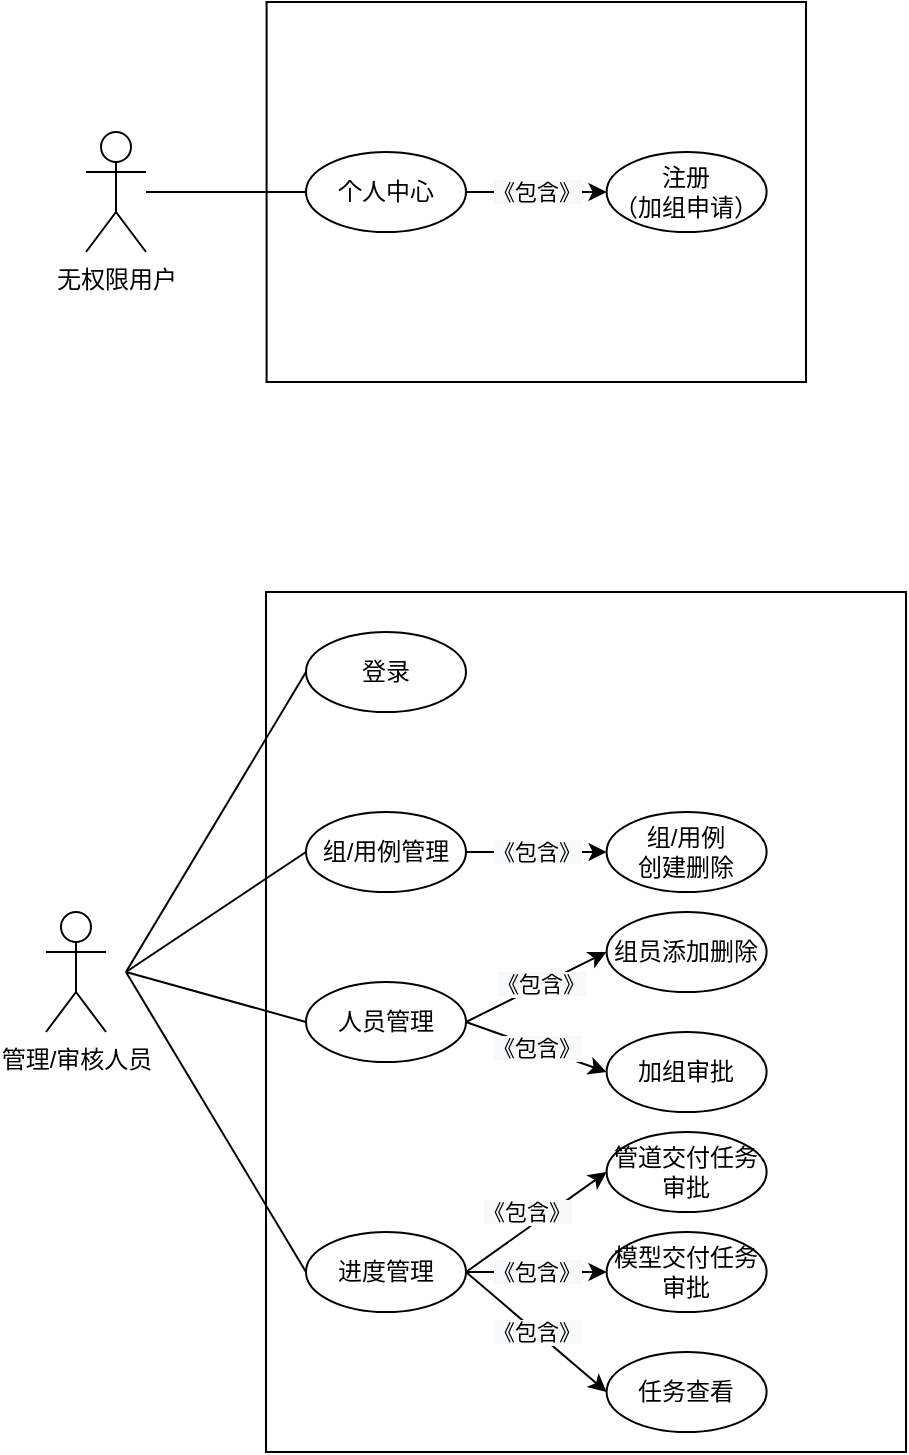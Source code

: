 <mxfile version="14.6.10" type="github">
  <diagram id="C5RBs43oDa-KdzZeNtuy" name="Page-1">
    <mxGraphModel dx="1422" dy="706" grid="1" gridSize="10" guides="1" tooltips="1" connect="1" arrows="1" fold="1" page="1" pageScale="1" pageWidth="827" pageHeight="1169" math="0" shadow="0">
      <root>
        <mxCell id="WIyWlLk6GJQsqaUBKTNV-0" />
        <mxCell id="WIyWlLk6GJQsqaUBKTNV-1" parent="WIyWlLk6GJQsqaUBKTNV-0" />
        <mxCell id="HuKOBxeY3gApm7Wj72km-1" value="" style="whiteSpace=wrap;html=1;" parent="WIyWlLk6GJQsqaUBKTNV-1" vertex="1">
          <mxGeometry x="220.3" y="425" width="269.7" height="190" as="geometry" />
        </mxCell>
        <object label="无权限用户" id="HuKOBxeY3gApm7Wj72km-4">
          <mxCell style="shape=umlActor;verticalLabelPosition=bottom;verticalAlign=top;html=1;outlineConnect=0;" parent="WIyWlLk6GJQsqaUBKTNV-1" vertex="1">
            <mxGeometry x="130" y="490" width="30" height="60" as="geometry" />
          </mxCell>
        </object>
        <mxCell id="8YYxtrL2olWHnpRoC1j3-0" value="&#xa;&#xa;&lt;span style=&quot;color: rgb(0, 0, 0); font-family: helvetica; font-size: 11px; font-style: normal; font-weight: 400; letter-spacing: normal; text-align: center; text-indent: 0px; text-transform: none; word-spacing: 0px; background-color: rgb(248, 249, 250); display: inline; float: none;&quot;&gt;《包含》&lt;/span&gt;&#xa;&#xa;" style="edgeStyle=orthogonalEdgeStyle;rounded=0;orthogonalLoop=1;jettySize=auto;html=1;" parent="WIyWlLk6GJQsqaUBKTNV-1" source="HuKOBxeY3gApm7Wj72km-7" target="HuKOBxeY3gApm7Wj72km-53" edge="1">
          <mxGeometry relative="1" as="geometry" />
        </mxCell>
        <mxCell id="HuKOBxeY3gApm7Wj72km-7" value="个人中心" style="ellipse;whiteSpace=wrap;html=1;" parent="WIyWlLk6GJQsqaUBKTNV-1" vertex="1">
          <mxGeometry x="240" y="500" width="80" height="40" as="geometry" />
        </mxCell>
        <mxCell id="HuKOBxeY3gApm7Wj72km-11" value="" style="endArrow=none;html=1;entryX=0;entryY=0.5;entryDx=0;entryDy=0;" parent="WIyWlLk6GJQsqaUBKTNV-1" target="HuKOBxeY3gApm7Wj72km-7" edge="1">
          <mxGeometry width="50" height="50" relative="1" as="geometry">
            <mxPoint x="160" y="520" as="sourcePoint" />
            <mxPoint x="210" y="470" as="targetPoint" />
          </mxGeometry>
        </mxCell>
        <mxCell id="HuKOBxeY3gApm7Wj72km-16" value="管理/审核人员" style="shape=umlActor;verticalLabelPosition=bottom;verticalAlign=top;html=1;outlineConnect=0;labelBackgroundColor=none;" parent="WIyWlLk6GJQsqaUBKTNV-1" vertex="1">
          <mxGeometry x="110" y="880" width="30" height="60" as="geometry" />
        </mxCell>
        <mxCell id="HuKOBxeY3gApm7Wj72km-17" value="" style="whiteSpace=wrap;html=1;labelBackgroundColor=none;" parent="WIyWlLk6GJQsqaUBKTNV-1" vertex="1">
          <mxGeometry x="220" y="720" width="320" height="430" as="geometry" />
        </mxCell>
        <mxCell id="HuKOBxeY3gApm7Wj72km-19" value="组/用例管理" style="ellipse;whiteSpace=wrap;html=1;" parent="WIyWlLk6GJQsqaUBKTNV-1" vertex="1">
          <mxGeometry x="240" y="830" width="80" height="40" as="geometry" />
        </mxCell>
        <mxCell id="HuKOBxeY3gApm7Wj72km-21" value="组/用例&lt;br&gt;创建删除" style="ellipse;whiteSpace=wrap;html=1;" parent="WIyWlLk6GJQsqaUBKTNV-1" vertex="1">
          <mxGeometry x="390.3" y="830" width="80" height="40" as="geometry" />
        </mxCell>
        <mxCell id="HuKOBxeY3gApm7Wj72km-23" value="组员添加删除" style="ellipse;whiteSpace=wrap;html=1;" parent="WIyWlLk6GJQsqaUBKTNV-1" vertex="1">
          <mxGeometry x="390.3" y="880" width="80" height="40" as="geometry" />
        </mxCell>
        <mxCell id="HuKOBxeY3gApm7Wj72km-24" value="加组审批" style="ellipse;whiteSpace=wrap;html=1;" parent="WIyWlLk6GJQsqaUBKTNV-1" vertex="1">
          <mxGeometry x="390.3" y="940" width="80" height="40" as="geometry" />
        </mxCell>
        <mxCell id="HuKOBxeY3gApm7Wj72km-26" value="登录" style="ellipse;whiteSpace=wrap;html=1;" parent="WIyWlLk6GJQsqaUBKTNV-1" vertex="1">
          <mxGeometry x="240" y="740" width="80" height="40" as="geometry" />
        </mxCell>
        <mxCell id="HuKOBxeY3gApm7Wj72km-33" value="" style="endArrow=none;html=1;entryX=0;entryY=0.5;entryDx=0;entryDy=0;" parent="WIyWlLk6GJQsqaUBKTNV-1" target="HuKOBxeY3gApm7Wj72km-26" edge="1">
          <mxGeometry width="50" height="50" relative="1" as="geometry">
            <mxPoint x="150" y="910" as="sourcePoint" />
            <mxPoint x="200" y="860" as="targetPoint" />
          </mxGeometry>
        </mxCell>
        <mxCell id="HuKOBxeY3gApm7Wj72km-35" value="" style="endArrow=none;html=1;entryX=0;entryY=0.5;entryDx=0;entryDy=0;" parent="WIyWlLk6GJQsqaUBKTNV-1" target="HuKOBxeY3gApm7Wj72km-19" edge="1">
          <mxGeometry width="50" height="50" relative="1" as="geometry">
            <mxPoint x="150" y="910" as="sourcePoint" />
            <mxPoint x="200" y="860" as="targetPoint" />
          </mxGeometry>
        </mxCell>
        <mxCell id="HuKOBxeY3gApm7Wj72km-36" value="" style="endArrow=none;html=1;entryX=0;entryY=0.5;entryDx=0;entryDy=0;" parent="WIyWlLk6GJQsqaUBKTNV-1" target="HuKOBxeY3gApm7Wj72km-27" edge="1">
          <mxGeometry width="50" height="50" relative="1" as="geometry">
            <mxPoint x="150" y="910" as="sourcePoint" />
            <mxPoint x="200" y="860" as="targetPoint" />
          </mxGeometry>
        </mxCell>
        <mxCell id="HuKOBxeY3gApm7Wj72km-37" value="" style="endArrow=none;html=1;exitX=0;exitY=0.5;exitDx=0;exitDy=0;" parent="WIyWlLk6GJQsqaUBKTNV-1" source="8YYxtrL2olWHnpRoC1j3-4" edge="1">
          <mxGeometry width="50" height="50" relative="1" as="geometry">
            <mxPoint x="240.0" y="1070" as="sourcePoint" />
            <mxPoint x="150" y="910" as="targetPoint" />
          </mxGeometry>
        </mxCell>
        <mxCell id="HuKOBxeY3gApm7Wj72km-40" value="&#xa;&#xa;&lt;span style=&quot;color: rgb(0, 0, 0); font-family: helvetica; font-size: 11px; font-style: normal; font-weight: 400; letter-spacing: normal; text-align: center; text-indent: 0px; text-transform: none; word-spacing: 0px; background-color: rgb(248, 249, 250); display: inline; float: none;&quot;&gt;《包含》&lt;/span&gt;&#xa;&#xa;" style="endArrow=classic;html=1;entryX=0;entryY=0.5;entryDx=0;entryDy=0;exitX=1;exitY=0.5;exitDx=0;exitDy=0;" parent="WIyWlLk6GJQsqaUBKTNV-1" source="HuKOBxeY3gApm7Wj72km-19" target="HuKOBxeY3gApm7Wj72km-21" edge="1">
          <mxGeometry width="50" height="50" relative="1" as="geometry">
            <mxPoint x="320" y="830" as="sourcePoint" />
            <mxPoint x="370" y="780" as="targetPoint" />
          </mxGeometry>
        </mxCell>
        <mxCell id="HuKOBxeY3gApm7Wj72km-43" value="&lt;span style=&quot;color: rgb(0 , 0 , 0) ; font-family: &amp;#34;helvetica&amp;#34; ; font-size: 11px ; font-style: normal ; font-weight: 400 ; letter-spacing: normal ; text-align: center ; text-indent: 0px ; text-transform: none ; word-spacing: 0px ; background-color: rgb(248 , 249 , 250) ; display: inline ; float: none&quot;&gt;《包含》&lt;/span&gt;" style="endArrow=classic;html=1;entryX=0;entryY=0.5;entryDx=0;entryDy=0;exitX=1;exitY=0.5;exitDx=0;exitDy=0;" parent="WIyWlLk6GJQsqaUBKTNV-1" source="HuKOBxeY3gApm7Wj72km-27" target="HuKOBxeY3gApm7Wj72km-29" edge="1">
          <mxGeometry width="50" height="50" relative="1" as="geometry">
            <mxPoint x="320" y="980" as="sourcePoint" />
            <mxPoint x="370" y="930" as="targetPoint" />
          </mxGeometry>
        </mxCell>
        <mxCell id="HuKOBxeY3gApm7Wj72km-53" value="注册&lt;br&gt;（加组申请）" style="ellipse;whiteSpace=wrap;html=1;" parent="WIyWlLk6GJQsqaUBKTNV-1" vertex="1">
          <mxGeometry x="390.3" y="500" width="80" height="40" as="geometry" />
        </mxCell>
        <mxCell id="8YYxtrL2olWHnpRoC1j3-4" value="人员管理" style="ellipse;whiteSpace=wrap;html=1;" parent="WIyWlLk6GJQsqaUBKTNV-1" vertex="1">
          <mxGeometry x="240" y="915" width="80" height="40" as="geometry" />
        </mxCell>
        <mxCell id="8YYxtrL2olWHnpRoC1j3-6" value="&lt;span style=&quot;color: rgb(0 , 0 , 0) ; font-family: &amp;#34;helvetica&amp;#34; ; font-size: 11px ; font-style: normal ; font-weight: 400 ; letter-spacing: normal ; text-align: center ; text-indent: 0px ; text-transform: none ; word-spacing: 0px ; background-color: rgb(248 , 249 , 250) ; display: inline ; float: none&quot;&gt;《包含》&lt;/span&gt;" style="endArrow=classic;html=1;entryX=0;entryY=0.5;entryDx=0;entryDy=0;exitX=1;exitY=0.5;exitDx=0;exitDy=0;" parent="WIyWlLk6GJQsqaUBKTNV-1" source="8YYxtrL2olWHnpRoC1j3-4" target="HuKOBxeY3gApm7Wj72km-24" edge="1">
          <mxGeometry width="50" height="50" relative="1" as="geometry">
            <mxPoint x="454" y="808" as="sourcePoint" />
            <mxPoint x="504" y="758" as="targetPoint" />
          </mxGeometry>
        </mxCell>
        <mxCell id="8YYxtrL2olWHnpRoC1j3-7" value="" style="endArrow=classic;html=1;exitX=1;exitY=0.5;exitDx=0;exitDy=0;entryX=0;entryY=0.5;entryDx=0;entryDy=0;" parent="WIyWlLk6GJQsqaUBKTNV-1" source="8YYxtrL2olWHnpRoC1j3-4" target="HuKOBxeY3gApm7Wj72km-23" edge="1">
          <mxGeometry width="50" height="50" relative="1" as="geometry">
            <mxPoint x="454" y="808" as="sourcePoint" />
            <mxPoint x="504" y="758" as="targetPoint" />
          </mxGeometry>
        </mxCell>
        <mxCell id="XkeP76i3kF82-Ak6s_cv-0" value="&lt;span style=&quot;background-color: rgb(248 , 249 , 250)&quot;&gt;《包含》&lt;/span&gt;" style="edgeLabel;html=1;align=center;verticalAlign=middle;resizable=0;points=[];" vertex="1" connectable="0" parent="8YYxtrL2olWHnpRoC1j3-7">
          <mxGeometry x="0.308" y="-3" relative="1" as="geometry">
            <mxPoint x="-11" y="1" as="offset" />
          </mxGeometry>
        </mxCell>
        <mxCell id="8YYxtrL2olWHnpRoC1j3-12" value="&lt;span style=&quot;color: rgb(0 , 0 , 0) ; font-family: &amp;#34;helvetica&amp;#34; ; font-size: 11px ; font-style: normal ; font-weight: 400 ; letter-spacing: normal ; text-align: center ; text-indent: 0px ; text-transform: none ; word-spacing: 0px ; background-color: rgb(248 , 249 , 250) ; display: inline ; float: none&quot;&gt;《包含》&lt;/span&gt;" style="edgeStyle=orthogonalEdgeStyle;rounded=0;orthogonalLoop=1;jettySize=auto;html=1;" parent="WIyWlLk6GJQsqaUBKTNV-1" source="HuKOBxeY3gApm7Wj72km-27" target="8YYxtrL2olWHnpRoC1j3-11" edge="1">
          <mxGeometry relative="1" as="geometry" />
        </mxCell>
        <mxCell id="HuKOBxeY3gApm7Wj72km-27" value="进度管理" style="ellipse;whiteSpace=wrap;html=1;" parent="WIyWlLk6GJQsqaUBKTNV-1" vertex="1">
          <mxGeometry x="240" y="1040" width="80" height="40" as="geometry" />
        </mxCell>
        <mxCell id="HuKOBxeY3gApm7Wj72km-28" value="管道交付任务审批" style="ellipse;whiteSpace=wrap;html=1;" parent="WIyWlLk6GJQsqaUBKTNV-1" vertex="1">
          <mxGeometry x="390.3" y="990" width="80" height="40" as="geometry" />
        </mxCell>
        <mxCell id="HuKOBxeY3gApm7Wj72km-29" value="任务查看" style="ellipse;whiteSpace=wrap;html=1;" parent="WIyWlLk6GJQsqaUBKTNV-1" vertex="1">
          <mxGeometry x="390.3" y="1100" width="80" height="40" as="geometry" />
        </mxCell>
        <mxCell id="HuKOBxeY3gApm7Wj72km-42" value="&lt;span style=&quot;color: rgb(0 , 0 , 0) ; font-family: &amp;#34;helvetica&amp;#34; ; font-size: 11px ; font-style: normal ; font-weight: 400 ; letter-spacing: normal ; text-align: center ; text-indent: 0px ; text-transform: none ; word-spacing: 0px ; background-color: rgb(248 , 249 , 250) ; display: inline ; float: none&quot;&gt;《包含》&lt;/span&gt;" style="endArrow=classic;html=1;entryX=0;entryY=0.5;entryDx=0;entryDy=0;exitX=1;exitY=0.5;exitDx=0;exitDy=0;" parent="WIyWlLk6GJQsqaUBKTNV-1" source="HuKOBxeY3gApm7Wj72km-27" target="HuKOBxeY3gApm7Wj72km-28" edge="1">
          <mxGeometry width="50" height="50" as="geometry">
            <mxPoint x="320.3" y="980" as="sourcePoint" />
            <mxPoint x="370.3" y="930" as="targetPoint" />
            <mxPoint x="-5" y="-5" as="offset" />
          </mxGeometry>
        </mxCell>
        <mxCell id="8YYxtrL2olWHnpRoC1j3-11" value="模型交付任务审批" style="ellipse;whiteSpace=wrap;html=1;" parent="WIyWlLk6GJQsqaUBKTNV-1" vertex="1">
          <mxGeometry x="390.3" y="1040" width="80" height="40" as="geometry" />
        </mxCell>
      </root>
    </mxGraphModel>
  </diagram>
</mxfile>
